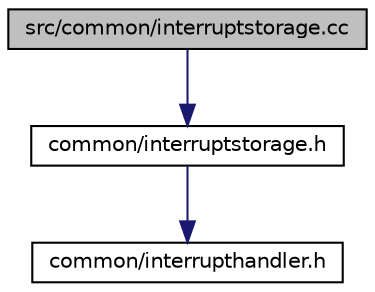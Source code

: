 digraph "src/common/interruptstorage.cc"
{
  bgcolor="transparent";
  edge [fontname="Helvetica",fontsize="10",labelfontname="Helvetica",labelfontsize="10"];
  node [fontname="Helvetica",fontsize="10",shape=record];
  Node1 [label="src/common/interruptstorage.cc",height=0.2,width=0.4,color="black", fillcolor="grey75", style="filled", fontcolor="black"];
  Node1 -> Node2 [color="midnightblue",fontsize="10",style="solid",fontname="Helvetica"];
  Node2 [label="common/interruptstorage.h",height=0.2,width=0.4,color="black",URL="$interruptstorage_8h.html"];
  Node2 -> Node3 [color="midnightblue",fontsize="10",style="solid",fontname="Helvetica"];
  Node3 [label="common/interrupthandler.h",height=0.2,width=0.4,color="black",URL="$interrupthandler_8h.html"];
}

